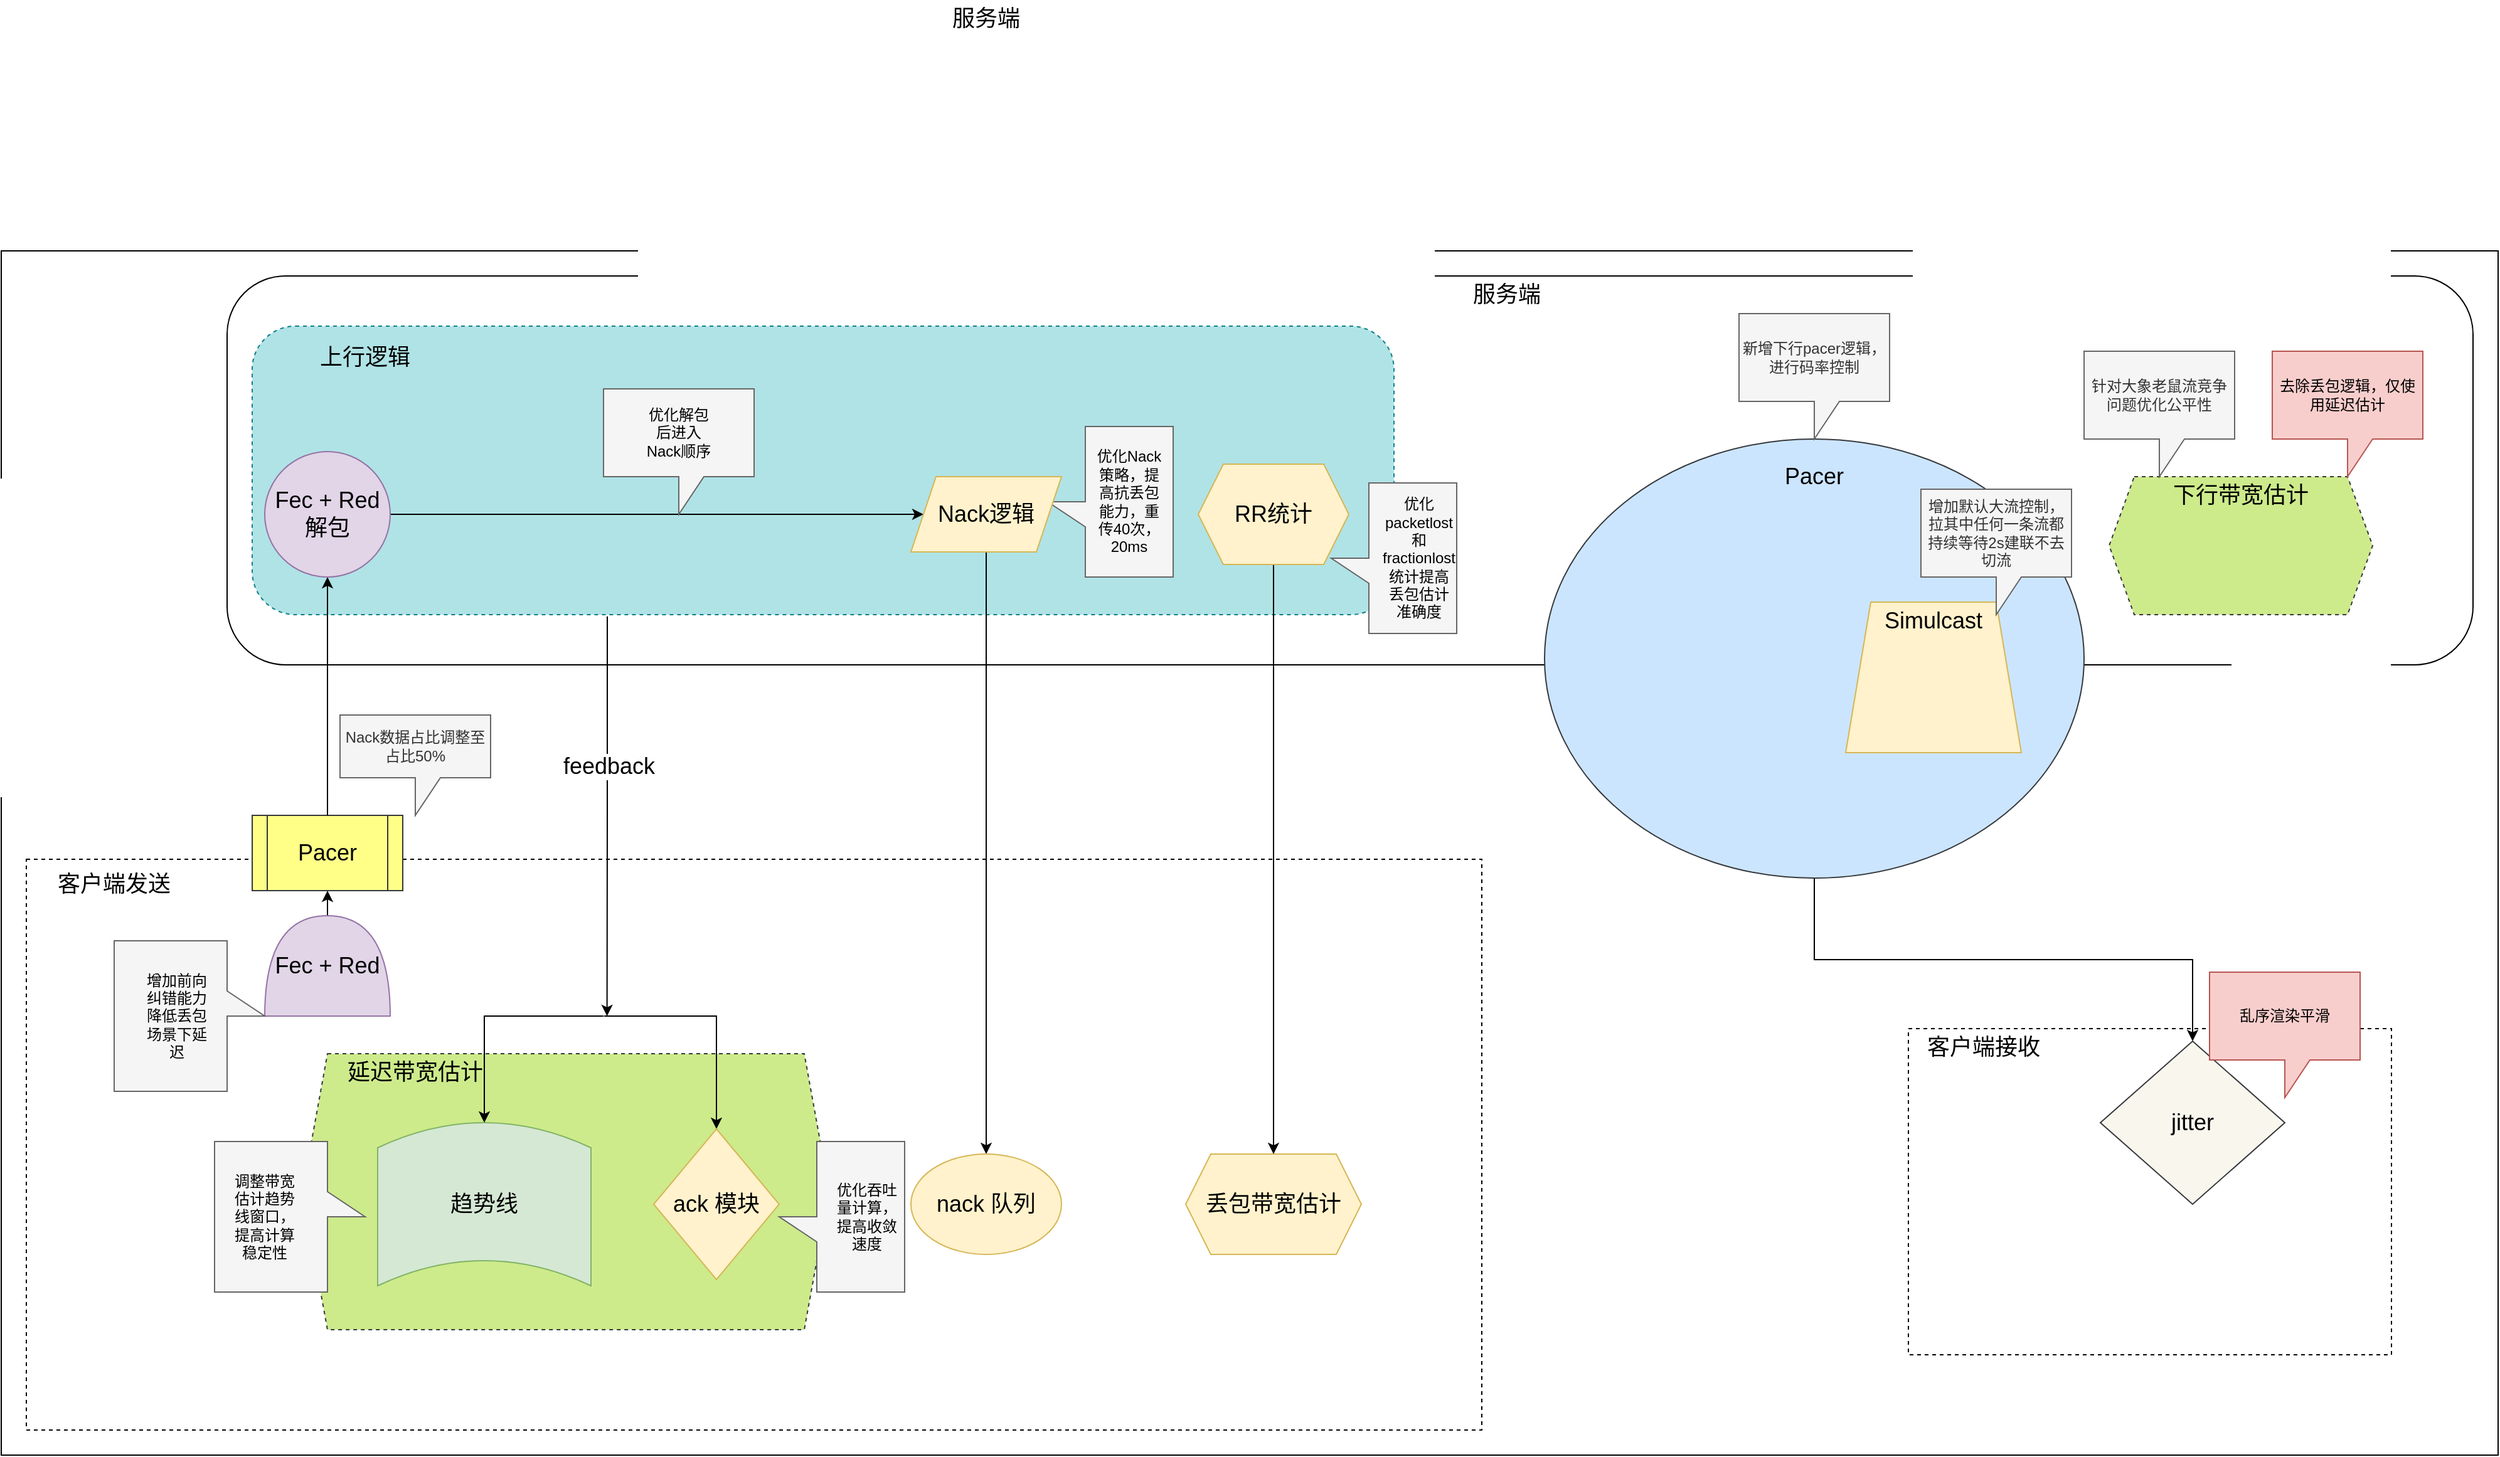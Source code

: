 <mxfile version="22.0.7" type="github">
  <diagram name="第 1 页" id="9yshM-GHMLMCWPPyYdGQ">
    <mxGraphModel dx="2998" dy="2329" grid="1" gridSize="10" guides="1" tooltips="1" connect="1" arrows="1" fold="1" page="1" pageScale="1" pageWidth="827" pageHeight="1169" math="0" shadow="0">
      <root>
        <mxCell id="0" />
        <mxCell id="1" parent="0" />
        <mxCell id="RtZZORmi-Q3a8iIObx9M-77" value="" style="rounded=0;whiteSpace=wrap;html=1;" vertex="1" parent="1">
          <mxGeometry x="-420" y="160" width="1990" height="960" as="geometry" />
        </mxCell>
        <mxCell id="RtZZORmi-Q3a8iIObx9M-3" value="" style="rounded=1;whiteSpace=wrap;html=1;" vertex="1" parent="1">
          <mxGeometry x="-240" y="180" width="1790" height="310" as="geometry" />
        </mxCell>
        <mxCell id="RtZZORmi-Q3a8iIObx9M-73" value="" style="rounded=0;whiteSpace=wrap;html=1;fillColor=none;dashed=1;" vertex="1" parent="1">
          <mxGeometry x="1100" y="780" width="385" height="260" as="geometry" />
        </mxCell>
        <mxCell id="RtZZORmi-Q3a8iIObx9M-70" value="" style="shape=hexagon;perimeter=hexagonPerimeter2;whiteSpace=wrap;html=1;fixedSize=1;fillColor=#cdeb8b;dashed=1;strokeColor=#36393d;" vertex="1" parent="1">
          <mxGeometry x="1260" y="340" width="210" height="110" as="geometry" />
        </mxCell>
        <mxCell id="RtZZORmi-Q3a8iIObx9M-52" value="" style="rounded=1;whiteSpace=wrap;html=1;dashed=1;fillColor=#b0e3e6;strokeColor=#0e8088;" vertex="1" parent="1">
          <mxGeometry x="-220" y="220" width="910" height="230" as="geometry" />
        </mxCell>
        <mxCell id="RtZZORmi-Q3a8iIObx9M-22" value="" style="rounded=0;whiteSpace=wrap;html=1;fillColor=none;dashed=1;" vertex="1" parent="1">
          <mxGeometry x="-400" y="645" width="1160" height="455" as="geometry" />
        </mxCell>
        <mxCell id="RtZZORmi-Q3a8iIObx9M-25" value="" style="shape=hexagon;perimeter=hexagonPerimeter2;whiteSpace=wrap;html=1;fixedSize=1;dashed=1;fillColor=#cdeb8b;strokeColor=#36393d;" vertex="1" parent="1">
          <mxGeometry x="-180" y="800" width="420" height="220" as="geometry" />
        </mxCell>
        <mxCell id="RtZZORmi-Q3a8iIObx9M-2" value="&lt;font style=&quot;font-size: 18px;&quot;&gt;客户端发送&lt;/font&gt;" style="text;strokeColor=none;align=center;fillColor=none;html=1;verticalAlign=middle;whiteSpace=wrap;rounded=0;" vertex="1" parent="1">
          <mxGeometry x="-390" y="650" width="120" height="30" as="geometry" />
        </mxCell>
        <mxCell id="RtZZORmi-Q3a8iIObx9M-21" style="edgeStyle=orthogonalEdgeStyle;rounded=0;orthogonalLoop=1;jettySize=auto;html=1;exitX=0.311;exitY=1.006;exitDx=0;exitDy=0;exitPerimeter=0;" edge="1" parent="1" source="RtZZORmi-Q3a8iIObx9M-52">
          <mxGeometry relative="1" as="geometry">
            <mxPoint x="62.8" y="770" as="targetPoint" />
          </mxGeometry>
        </mxCell>
        <mxCell id="RtZZORmi-Q3a8iIObx9M-23" value="&lt;font style=&quot;font-size: 18px;&quot;&gt;feedback&lt;/font&gt;" style="edgeLabel;html=1;align=center;verticalAlign=middle;resizable=0;points=[];" vertex="1" connectable="0" parent="RtZZORmi-Q3a8iIObx9M-21">
          <mxGeometry x="-0.254" y="1" relative="1" as="geometry">
            <mxPoint as="offset" />
          </mxGeometry>
        </mxCell>
        <mxCell id="RtZZORmi-Q3a8iIObx9M-27" style="edgeStyle=orthogonalEdgeStyle;rounded=0;orthogonalLoop=1;jettySize=auto;html=1;entryX=0.5;entryY=0;entryDx=0;entryDy=0;exitX=0.5;exitY=1;exitDx=0;exitDy=0;" edge="1" parent="1" source="RtZZORmi-Q3a8iIObx9M-57" target="RtZZORmi-Q3a8iIObx9M-24">
          <mxGeometry relative="1" as="geometry">
            <mxPoint x="365" y="450" as="sourcePoint" />
          </mxGeometry>
        </mxCell>
        <mxCell id="RtZZORmi-Q3a8iIObx9M-4" value="&lt;font style=&quot;font-size: 18px;&quot;&gt;服务端&lt;/font&gt;" style="text;strokeColor=none;align=center;fillColor=none;html=1;verticalAlign=middle;whiteSpace=wrap;rounded=0;" vertex="1" parent="1">
          <mxGeometry x="335" y="-40" width="60" height="30" as="geometry" />
        </mxCell>
        <mxCell id="RtZZORmi-Q3a8iIObx9M-6" value="&lt;font style=&quot;font-size: 18px;&quot;&gt;客户端接收&lt;/font&gt;" style="text;strokeColor=none;align=center;fillColor=none;html=1;verticalAlign=middle;whiteSpace=wrap;rounded=0;" vertex="1" parent="1">
          <mxGeometry x="1100" y="780" width="120" height="30" as="geometry" />
        </mxCell>
        <mxCell id="RtZZORmi-Q3a8iIObx9M-19" style="edgeStyle=orthogonalEdgeStyle;rounded=0;orthogonalLoop=1;jettySize=auto;html=1;exitX=0;exitY=0.5;exitDx=0;exitDy=0;startArrow=classic;startFill=1;endArrow=none;endFill=0;" edge="1" parent="1" source="RtZZORmi-Q3a8iIObx9M-14">
          <mxGeometry relative="1" as="geometry">
            <mxPoint x="60" y="770" as="targetPoint" />
            <Array as="points">
              <mxPoint x="-35" y="770" />
            </Array>
          </mxGeometry>
        </mxCell>
        <mxCell id="RtZZORmi-Q3a8iIObx9M-14" value="" style="shape=dataStorage;whiteSpace=wrap;html=1;fixedSize=1;rotation=90;fillColor=#d5e8d4;strokeColor=#82b366;" vertex="1" parent="1">
          <mxGeometry x="-100" y="835" width="130" height="170" as="geometry" />
        </mxCell>
        <mxCell id="RtZZORmi-Q3a8iIObx9M-15" value="&lt;font style=&quot;font-size: 18px;&quot;&gt;趋势线&lt;/font&gt;" style="text;strokeColor=none;align=center;fillColor=none;html=1;verticalAlign=middle;whiteSpace=wrap;rounded=0;" vertex="1" parent="1">
          <mxGeometry x="-95" y="905" width="120" height="30" as="geometry" />
        </mxCell>
        <mxCell id="RtZZORmi-Q3a8iIObx9M-20" style="edgeStyle=orthogonalEdgeStyle;rounded=0;orthogonalLoop=1;jettySize=auto;html=1;exitX=0.5;exitY=0;exitDx=0;exitDy=0;endArrow=none;endFill=0;startArrow=classic;startFill=1;" edge="1" parent="1" source="RtZZORmi-Q3a8iIObx9M-17">
          <mxGeometry relative="1" as="geometry">
            <mxPoint x="60.4" y="770" as="targetPoint" />
            <Array as="points">
              <mxPoint x="150" y="770" />
            </Array>
          </mxGeometry>
        </mxCell>
        <mxCell id="RtZZORmi-Q3a8iIObx9M-17" value="&lt;font style=&quot;font-size: 18px;&quot;&gt;ack 模块&lt;/font&gt;" style="rhombus;whiteSpace=wrap;html=1;fillColor=#fff2cc;strokeColor=#d6b656;" vertex="1" parent="1">
          <mxGeometry x="100" y="860" width="100" height="120" as="geometry" />
        </mxCell>
        <mxCell id="RtZZORmi-Q3a8iIObx9M-24" value="&lt;font style=&quot;font-size: 18px;&quot;&gt;nack 队列&lt;/font&gt;" style="ellipse;whiteSpace=wrap;html=1;fillColor=#fff2cc;strokeColor=#d6b656;" vertex="1" parent="1">
          <mxGeometry x="305" y="880" width="120" height="80" as="geometry" />
        </mxCell>
        <mxCell id="RtZZORmi-Q3a8iIObx9M-26" value="&lt;span style=&quot;font-size: 18px;&quot;&gt;延迟带宽估计&lt;/span&gt;" style="text;strokeColor=none;align=center;fillColor=none;html=1;verticalAlign=middle;whiteSpace=wrap;rounded=0;" vertex="1" parent="1">
          <mxGeometry x="-150" y="800" width="120" height="30" as="geometry" />
        </mxCell>
        <mxCell id="RtZZORmi-Q3a8iIObx9M-29" value="&lt;font style=&quot;font-size: 18px;&quot;&gt;Pacer&lt;/font&gt;" style="shape=process;whiteSpace=wrap;html=1;backgroundOutline=1;fillColor=#ffff88;strokeColor=#36393d;" vertex="1" parent="1">
          <mxGeometry x="-220" y="610" width="120" height="60" as="geometry" />
        </mxCell>
        <mxCell id="RtZZORmi-Q3a8iIObx9M-30" style="edgeStyle=orthogonalEdgeStyle;rounded=0;orthogonalLoop=1;jettySize=auto;html=1;exitX=0.5;exitY=0;exitDx=0;exitDy=0;entryX=0.5;entryY=1;entryDx=0;entryDy=0;" edge="1" parent="1" source="RtZZORmi-Q3a8iIObx9M-29" target="RtZZORmi-Q3a8iIObx9M-55">
          <mxGeometry relative="1" as="geometry" />
        </mxCell>
        <mxCell id="RtZZORmi-Q3a8iIObx9M-31" value="&lt;font style=&quot;font-size: 18px;&quot;&gt;丢包带宽估计&lt;/font&gt;" style="shape=hexagon;perimeter=hexagonPerimeter2;whiteSpace=wrap;html=1;fixedSize=1;fillColor=#fff2cc;strokeColor=#d6b656;" vertex="1" parent="1">
          <mxGeometry x="524" y="880" width="140" height="80" as="geometry" />
        </mxCell>
        <mxCell id="RtZZORmi-Q3a8iIObx9M-32" value="" style="endArrow=classic;html=1;rounded=0;entryX=0.5;entryY=0;entryDx=0;entryDy=0;exitX=0.5;exitY=1;exitDx=0;exitDy=0;" edge="1" parent="1" source="RtZZORmi-Q3a8iIObx9M-60" target="RtZZORmi-Q3a8iIObx9M-31">
          <mxGeometry width="50" height="50" relative="1" as="geometry">
            <mxPoint x="1057" y="449" as="sourcePoint" />
            <mxPoint x="620" y="510" as="targetPoint" />
          </mxGeometry>
        </mxCell>
        <mxCell id="RtZZORmi-Q3a8iIObx9M-34" value="Nack数据占比调整至占比50%" style="shape=callout;whiteSpace=wrap;html=1;perimeter=calloutPerimeter;fillColor=#f5f5f5;fontColor=#333333;strokeColor=#666666;" vertex="1" parent="1">
          <mxGeometry x="-150" y="530" width="120" height="80" as="geometry" />
        </mxCell>
        <mxCell id="RtZZORmi-Q3a8iIObx9M-35" value="" style="shape=callout;whiteSpace=wrap;html=1;perimeter=calloutPerimeter;rotation=90;fillColor=#f5f5f5;fontColor=#333333;strokeColor=#666666;" vertex="1" parent="1">
          <mxGeometry x="190" y="880" width="120" height="100" as="geometry" />
        </mxCell>
        <mxCell id="RtZZORmi-Q3a8iIObx9M-36" value="" style="shape=callout;whiteSpace=wrap;html=1;perimeter=calloutPerimeter;rotation=-90;fillColor=#f5f5f5;fontColor=#333333;strokeColor=#666666;" vertex="1" parent="1">
          <mxGeometry x="-250" y="870" width="120" height="120" as="geometry" />
        </mxCell>
        <mxCell id="RtZZORmi-Q3a8iIObx9M-37" value="优化吞吐量计算，提高收敛速度" style="text;strokeColor=none;align=center;fillColor=none;html=1;verticalAlign=middle;whiteSpace=wrap;rounded=0;" vertex="1" parent="1">
          <mxGeometry x="240" y="915" width="60" height="30" as="geometry" />
        </mxCell>
        <mxCell id="RtZZORmi-Q3a8iIObx9M-39" value="调整带宽估计趋势线窗口，提高计算稳定性" style="text;strokeColor=none;align=center;fillColor=none;html=1;verticalAlign=middle;whiteSpace=wrap;rounded=0;" vertex="1" parent="1">
          <mxGeometry x="-240" y="915" width="60" height="30" as="geometry" />
        </mxCell>
        <mxCell id="RtZZORmi-Q3a8iIObx9M-40" value="" style="shape=callout;whiteSpace=wrap;html=1;perimeter=calloutPerimeter;rotation=90;fillColor=#f5f5f5;fontColor=#333333;strokeColor=#666666;" vertex="1" parent="1">
          <mxGeometry x="630" y="355" width="120" height="100" as="geometry" />
        </mxCell>
        <mxCell id="RtZZORmi-Q3a8iIObx9M-41" value="优化packetlost 和 fractionlost统计提高丢包估计准确度" style="text;strokeColor=none;align=center;fillColor=none;html=1;verticalAlign=middle;whiteSpace=wrap;rounded=0;" vertex="1" parent="1">
          <mxGeometry x="680" y="390" width="60" height="30" as="geometry" />
        </mxCell>
        <mxCell id="RtZZORmi-Q3a8iIObx9M-42" value="" style="shape=callout;whiteSpace=wrap;html=1;perimeter=calloutPerimeter;rotation=90;fillColor=#f5f5f5;fontColor=#333333;strokeColor=#666666;" vertex="1" parent="1">
          <mxGeometry x="404" y="310" width="120" height="100" as="geometry" />
        </mxCell>
        <mxCell id="RtZZORmi-Q3a8iIObx9M-43" value="优化Nack策略，提高抗丢包能力，重传40次，20ms" style="text;strokeColor=none;align=center;fillColor=none;html=1;verticalAlign=middle;whiteSpace=wrap;rounded=0;" vertex="1" parent="1">
          <mxGeometry x="449" y="345" width="60" height="30" as="geometry" />
        </mxCell>
        <mxCell id="RtZZORmi-Q3a8iIObx9M-46" style="edgeStyle=orthogonalEdgeStyle;rounded=0;orthogonalLoop=1;jettySize=auto;html=1;exitX=1;exitY=0.5;exitDx=0;exitDy=0;exitPerimeter=0;entryX=0.5;entryY=1;entryDx=0;entryDy=0;" edge="1" parent="1" source="RtZZORmi-Q3a8iIObx9M-44" target="RtZZORmi-Q3a8iIObx9M-29">
          <mxGeometry relative="1" as="geometry" />
        </mxCell>
        <mxCell id="RtZZORmi-Q3a8iIObx9M-44" value="" style="shape=or;whiteSpace=wrap;html=1;rotation=-90;fillColor=#e1d5e7;strokeColor=#9673a6;" vertex="1" parent="1">
          <mxGeometry x="-200" y="680" width="80" height="100" as="geometry" />
        </mxCell>
        <mxCell id="RtZZORmi-Q3a8iIObx9M-45" value="&lt;font style=&quot;font-size: 18px;&quot;&gt;Fec + Red&lt;/font&gt;" style="text;strokeColor=none;align=center;fillColor=none;html=1;verticalAlign=middle;whiteSpace=wrap;rounded=0;" vertex="1" parent="1">
          <mxGeometry x="-220" y="715" width="120" height="30" as="geometry" />
        </mxCell>
        <mxCell id="RtZZORmi-Q3a8iIObx9M-47" value="" style="shape=callout;whiteSpace=wrap;html=1;perimeter=calloutPerimeter;rotation=-90;fillColor=#f5f5f5;fontColor=#333333;strokeColor=#666666;" vertex="1" parent="1">
          <mxGeometry x="-330" y="710" width="120" height="120" as="geometry" />
        </mxCell>
        <mxCell id="RtZZORmi-Q3a8iIObx9M-48" value="增加前向纠错能力降低丢包场景下延迟" style="text;strokeColor=none;align=center;fillColor=none;html=1;verticalAlign=middle;whiteSpace=wrap;rounded=0;" vertex="1" parent="1">
          <mxGeometry x="-310" y="755" width="60" height="30" as="geometry" />
        </mxCell>
        <mxCell id="RtZZORmi-Q3a8iIObx9M-75" style="edgeStyle=orthogonalEdgeStyle;rounded=0;orthogonalLoop=1;jettySize=auto;html=1;exitX=0.5;exitY=1;exitDx=0;exitDy=0;" edge="1" parent="1" source="RtZZORmi-Q3a8iIObx9M-49" target="RtZZORmi-Q3a8iIObx9M-74">
          <mxGeometry relative="1" as="geometry" />
        </mxCell>
        <mxCell id="RtZZORmi-Q3a8iIObx9M-49" value="" style="ellipse;whiteSpace=wrap;html=1;fillColor=#cce5ff;strokeColor=#36393d;" vertex="1" parent="1">
          <mxGeometry x="810" y="310" width="430" height="350" as="geometry" />
        </mxCell>
        <mxCell id="RtZZORmi-Q3a8iIObx9M-50" value="&lt;span style=&quot;font-size: 18px;&quot;&gt;下行带宽估计&lt;/span&gt;" style="text;strokeColor=none;align=center;fillColor=none;html=1;verticalAlign=middle;whiteSpace=wrap;rounded=0;" vertex="1" parent="1">
          <mxGeometry x="1305" y="340" width="120" height="30" as="geometry" />
        </mxCell>
        <mxCell id="RtZZORmi-Q3a8iIObx9M-53" value="&lt;span style=&quot;font-size: 18px;&quot;&gt;上行逻辑&lt;/span&gt;" style="text;strokeColor=none;align=center;fillColor=none;html=1;verticalAlign=middle;whiteSpace=wrap;rounded=0;" vertex="1" parent="1">
          <mxGeometry x="-190" y="230" width="120" height="30" as="geometry" />
        </mxCell>
        <mxCell id="RtZZORmi-Q3a8iIObx9M-59" style="edgeStyle=orthogonalEdgeStyle;rounded=0;orthogonalLoop=1;jettySize=auto;html=1;exitX=1;exitY=0.5;exitDx=0;exitDy=0;entryX=0;entryY=0.5;entryDx=0;entryDy=0;" edge="1" parent="1" source="RtZZORmi-Q3a8iIObx9M-55" target="RtZZORmi-Q3a8iIObx9M-57">
          <mxGeometry relative="1" as="geometry" />
        </mxCell>
        <mxCell id="RtZZORmi-Q3a8iIObx9M-55" value="&lt;font style=&quot;font-size: 18px;&quot;&gt;Fec + Red解包&lt;/font&gt;" style="ellipse;whiteSpace=wrap;html=1;aspect=fixed;fillColor=#e1d5e7;strokeColor=#9673a6;" vertex="1" parent="1">
          <mxGeometry x="-210" y="320" width="100" height="100" as="geometry" />
        </mxCell>
        <mxCell id="RtZZORmi-Q3a8iIObx9M-57" value="&lt;font style=&quot;font-size: 18px;&quot;&gt;Nack逻辑&lt;/font&gt;" style="shape=parallelogram;perimeter=parallelogramPerimeter;whiteSpace=wrap;html=1;fixedSize=1;fillColor=#fff2cc;strokeColor=#d6b656;" vertex="1" parent="1">
          <mxGeometry x="305" y="340" width="120" height="60" as="geometry" />
        </mxCell>
        <mxCell id="RtZZORmi-Q3a8iIObx9M-58" value="" style="shape=callout;whiteSpace=wrap;html=1;perimeter=calloutPerimeter;rotation=0;fillColor=#f5f5f5;fontColor=#333333;strokeColor=#666666;" vertex="1" parent="1">
          <mxGeometry x="60" y="270" width="120" height="100" as="geometry" />
        </mxCell>
        <mxCell id="RtZZORmi-Q3a8iIObx9M-60" value="&lt;font style=&quot;font-size: 18px;&quot;&gt;RR统计&lt;/font&gt;" style="shape=hexagon;perimeter=hexagonPerimeter2;whiteSpace=wrap;html=1;fixedSize=1;fillColor=#fff2cc;strokeColor=#d6b656;" vertex="1" parent="1">
          <mxGeometry x="534" y="330" width="120" height="80" as="geometry" />
        </mxCell>
        <mxCell id="RtZZORmi-Q3a8iIObx9M-61" value="优化解包后进入Nack顺序" style="text;strokeColor=none;align=center;fillColor=none;html=1;verticalAlign=middle;whiteSpace=wrap;rounded=0;" vertex="1" parent="1">
          <mxGeometry x="90" y="290" width="60" height="30" as="geometry" />
        </mxCell>
        <mxCell id="RtZZORmi-Q3a8iIObx9M-63" value="&lt;span style=&quot;font-size: 18px;&quot;&gt;Pacer&lt;/span&gt;" style="text;strokeColor=none;align=center;fillColor=none;html=1;verticalAlign=middle;whiteSpace=wrap;rounded=0;" vertex="1" parent="1">
          <mxGeometry x="965" y="325" width="120" height="30" as="geometry" />
        </mxCell>
        <mxCell id="RtZZORmi-Q3a8iIObx9M-64" value="新增下行pacer逻辑，进行码率控制" style="shape=callout;whiteSpace=wrap;html=1;perimeter=calloutPerimeter;rotation=0;fillColor=#f5f5f5;fontColor=#333333;strokeColor=#666666;" vertex="1" parent="1">
          <mxGeometry x="965" y="210" width="120" height="100" as="geometry" />
        </mxCell>
        <mxCell id="RtZZORmi-Q3a8iIObx9M-67" value="" style="shape=trapezoid;perimeter=trapezoidPerimeter;whiteSpace=wrap;html=1;fixedSize=1;fillColor=#fff2cc;strokeColor=#d6b656;" vertex="1" parent="1">
          <mxGeometry x="1050" y="440" width="140" height="120" as="geometry" />
        </mxCell>
        <mxCell id="RtZZORmi-Q3a8iIObx9M-68" value="&lt;span style=&quot;font-size: 18px;&quot;&gt;Simulcast&lt;/span&gt;" style="text;strokeColor=none;align=center;fillColor=none;html=1;verticalAlign=middle;whiteSpace=wrap;rounded=0;" vertex="1" parent="1">
          <mxGeometry x="1060" y="440" width="120" height="30" as="geometry" />
        </mxCell>
        <mxCell id="RtZZORmi-Q3a8iIObx9M-69" value="增加默认大流控制，拉其中任何一条流都持续等待2s建联不去切流" style="shape=callout;whiteSpace=wrap;html=1;perimeter=calloutPerimeter;rotation=0;fillColor=#f5f5f5;fontColor=#333333;strokeColor=#666666;" vertex="1" parent="1">
          <mxGeometry x="1110" y="350" width="120" height="100" as="geometry" />
        </mxCell>
        <mxCell id="RtZZORmi-Q3a8iIObx9M-71" value="去除丢包逻辑，仅使用延迟估计" style="shape=callout;whiteSpace=wrap;html=1;perimeter=calloutPerimeter;rotation=0;fillColor=#f8cecc;strokeColor=#b85450;" vertex="1" parent="1">
          <mxGeometry x="1390" y="240" width="120" height="100" as="geometry" />
        </mxCell>
        <mxCell id="RtZZORmi-Q3a8iIObx9M-72" value="针对大象老鼠流竞争问题优化公平性" style="shape=callout;whiteSpace=wrap;html=1;perimeter=calloutPerimeter;rotation=0;fillColor=#f5f5f5;fontColor=#333333;strokeColor=#666666;" vertex="1" parent="1">
          <mxGeometry x="1240" y="240" width="120" height="100" as="geometry" />
        </mxCell>
        <mxCell id="RtZZORmi-Q3a8iIObx9M-74" value="&lt;font style=&quot;font-size: 18px;&quot;&gt;jitter&lt;/font&gt;" style="rhombus;whiteSpace=wrap;html=1;fillColor=#f9f7ed;strokeColor=#36393d;" vertex="1" parent="1">
          <mxGeometry x="1253" y="790" width="147" height="130" as="geometry" />
        </mxCell>
        <mxCell id="RtZZORmi-Q3a8iIObx9M-76" value="乱序渲染平滑" style="shape=callout;whiteSpace=wrap;html=1;perimeter=calloutPerimeter;rotation=0;fillColor=#f8cecc;strokeColor=#b85450;" vertex="1" parent="1">
          <mxGeometry x="1340" y="735" width="120" height="100" as="geometry" />
        </mxCell>
        <mxCell id="RtZZORmi-Q3a8iIObx9M-78" value="&lt;font style=&quot;font-size: 18px;&quot;&gt;服务端&lt;/font&gt;" style="text;strokeColor=none;align=center;fillColor=none;html=1;verticalAlign=middle;whiteSpace=wrap;rounded=0;" vertex="1" parent="1">
          <mxGeometry x="720" y="180" width="120" height="30" as="geometry" />
        </mxCell>
      </root>
    </mxGraphModel>
  </diagram>
</mxfile>
